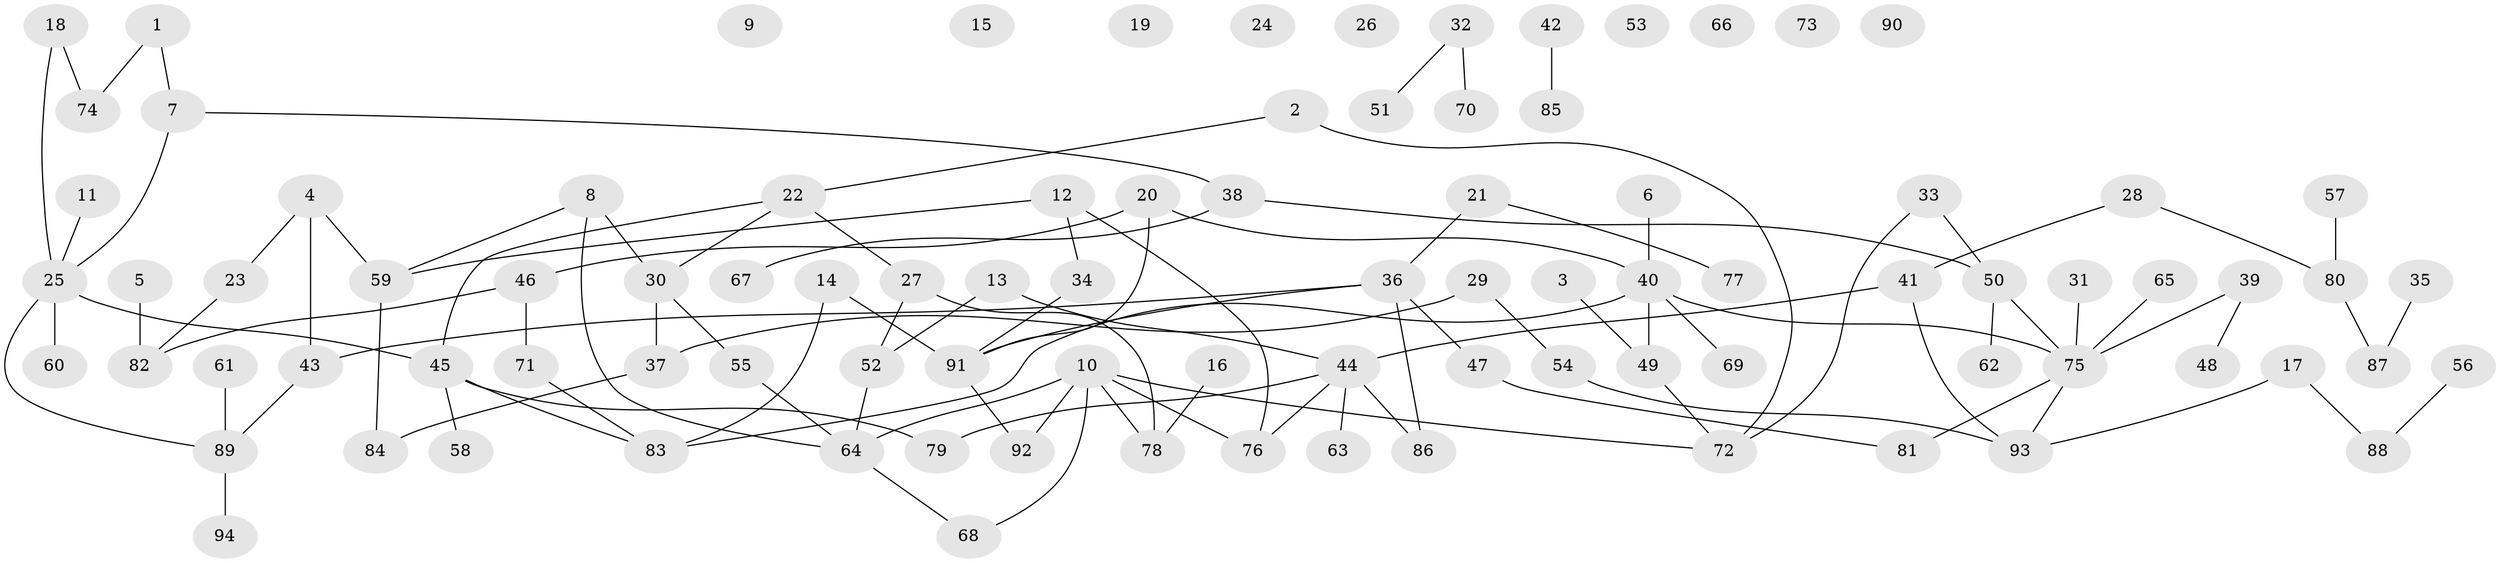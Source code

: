// coarse degree distribution, {2: 0.2153846153846154, 1: 0.3230769230769231, 5: 0.1076923076923077, 3: 0.1076923076923077, 0: 0.13846153846153847, 7: 0.03076923076923077, 4: 0.046153846153846156, 13: 0.015384615384615385, 6: 0.015384615384615385}
// Generated by graph-tools (version 1.1) at 2025/16/03/04/25 18:16:28]
// undirected, 94 vertices, 106 edges
graph export_dot {
graph [start="1"]
  node [color=gray90,style=filled];
  1;
  2;
  3;
  4;
  5;
  6;
  7;
  8;
  9;
  10;
  11;
  12;
  13;
  14;
  15;
  16;
  17;
  18;
  19;
  20;
  21;
  22;
  23;
  24;
  25;
  26;
  27;
  28;
  29;
  30;
  31;
  32;
  33;
  34;
  35;
  36;
  37;
  38;
  39;
  40;
  41;
  42;
  43;
  44;
  45;
  46;
  47;
  48;
  49;
  50;
  51;
  52;
  53;
  54;
  55;
  56;
  57;
  58;
  59;
  60;
  61;
  62;
  63;
  64;
  65;
  66;
  67;
  68;
  69;
  70;
  71;
  72;
  73;
  74;
  75;
  76;
  77;
  78;
  79;
  80;
  81;
  82;
  83;
  84;
  85;
  86;
  87;
  88;
  89;
  90;
  91;
  92;
  93;
  94;
  1 -- 7;
  1 -- 74;
  2 -- 22;
  2 -- 72;
  3 -- 49;
  4 -- 23;
  4 -- 43;
  4 -- 59;
  5 -- 82;
  6 -- 40;
  7 -- 25;
  7 -- 38;
  8 -- 30;
  8 -- 59;
  8 -- 64;
  10 -- 64;
  10 -- 68;
  10 -- 72;
  10 -- 76;
  10 -- 78;
  10 -- 92;
  11 -- 25;
  12 -- 34;
  12 -- 59;
  12 -- 76;
  13 -- 44;
  13 -- 52;
  14 -- 83;
  14 -- 91;
  16 -- 78;
  17 -- 88;
  17 -- 93;
  18 -- 25;
  18 -- 74;
  20 -- 40;
  20 -- 46;
  20 -- 91;
  21 -- 36;
  21 -- 77;
  22 -- 27;
  22 -- 30;
  22 -- 45;
  23 -- 82;
  25 -- 45;
  25 -- 60;
  25 -- 89;
  27 -- 52;
  27 -- 78;
  28 -- 41;
  28 -- 80;
  29 -- 37;
  29 -- 54;
  30 -- 37;
  30 -- 55;
  31 -- 75;
  32 -- 51;
  32 -- 70;
  33 -- 50;
  33 -- 72;
  34 -- 91;
  35 -- 87;
  36 -- 43;
  36 -- 47;
  36 -- 86;
  36 -- 91;
  37 -- 84;
  38 -- 50;
  38 -- 67;
  39 -- 48;
  39 -- 75;
  40 -- 49;
  40 -- 69;
  40 -- 75;
  40 -- 83;
  41 -- 44;
  41 -- 93;
  42 -- 85;
  43 -- 89;
  44 -- 63;
  44 -- 76;
  44 -- 79;
  44 -- 86;
  45 -- 58;
  45 -- 79;
  45 -- 83;
  46 -- 71;
  46 -- 82;
  47 -- 81;
  49 -- 72;
  50 -- 62;
  50 -- 75;
  52 -- 64;
  54 -- 93;
  55 -- 64;
  56 -- 88;
  57 -- 80;
  59 -- 84;
  61 -- 89;
  64 -- 68;
  65 -- 75;
  71 -- 83;
  75 -- 81;
  75 -- 93;
  80 -- 87;
  89 -- 94;
  91 -- 92;
}

